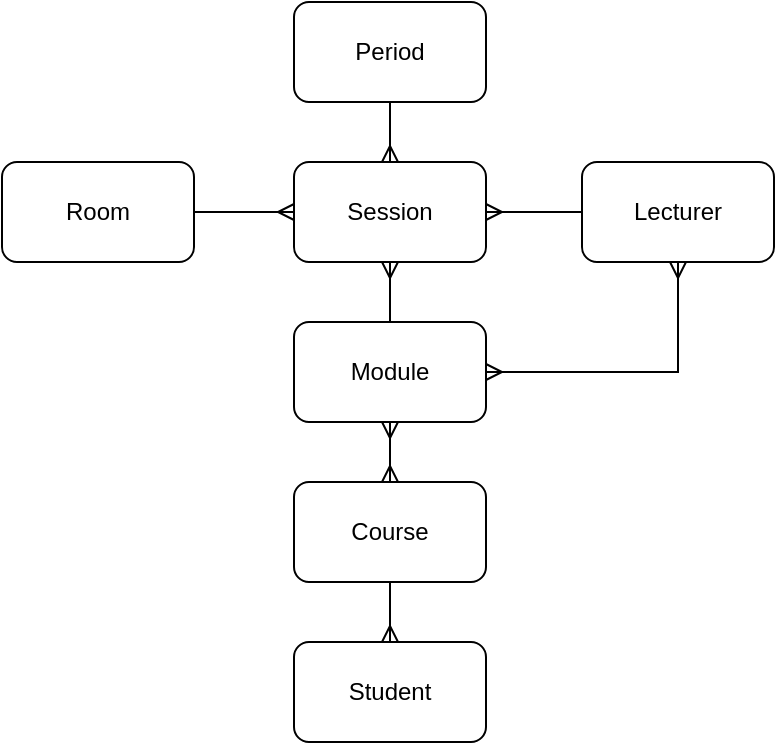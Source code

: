 <mxfile version="22.1.16" type="onedrive">
  <diagram name="Page-1" id="NK33_mHiomFom5qIksg2">
    <mxGraphModel grid="0" page="1" gridSize="10" guides="1" tooltips="1" connect="1" arrows="1" fold="1" pageScale="1" pageWidth="827" pageHeight="1169" math="0" shadow="0">
      <root>
        <mxCell id="0" />
        <mxCell id="1" parent="0" />
        <mxCell id="kzMXFzXHPR0RO4MqpUiD-1" value="Session" style="rounded=1;whiteSpace=wrap;html=1;" vertex="1" parent="1">
          <mxGeometry x="366" y="300" width="96" height="50" as="geometry" />
        </mxCell>
        <mxCell id="kzMXFzXHPR0RO4MqpUiD-7" style="edgeStyle=orthogonalEdgeStyle;rounded=0;orthogonalLoop=1;jettySize=auto;html=1;endArrow=ERmany;endFill=0;" edge="1" parent="1" source="kzMXFzXHPR0RO4MqpUiD-2" target="kzMXFzXHPR0RO4MqpUiD-1">
          <mxGeometry relative="1" as="geometry" />
        </mxCell>
        <mxCell id="kzMXFzXHPR0RO4MqpUiD-2" value="Period" style="rounded=1;whiteSpace=wrap;html=1;" vertex="1" parent="1">
          <mxGeometry x="366" y="220" width="96" height="50" as="geometry" />
        </mxCell>
        <mxCell id="kzMXFzXHPR0RO4MqpUiD-5" style="edgeStyle=orthogonalEdgeStyle;rounded=0;orthogonalLoop=1;jettySize=auto;html=1;endArrow=ERmany;endFill=0;" edge="1" parent="1" source="kzMXFzXHPR0RO4MqpUiD-3" target="kzMXFzXHPR0RO4MqpUiD-1">
          <mxGeometry relative="1" as="geometry" />
        </mxCell>
        <mxCell id="kzMXFzXHPR0RO4MqpUiD-3" value="Room" style="rounded=1;whiteSpace=wrap;html=1;" vertex="1" parent="1">
          <mxGeometry x="220" y="300" width="96" height="50" as="geometry" />
        </mxCell>
        <mxCell id="kzMXFzXHPR0RO4MqpUiD-6" style="edgeStyle=orthogonalEdgeStyle;rounded=0;orthogonalLoop=1;jettySize=auto;html=1;entryX=1;entryY=0.5;entryDx=0;entryDy=0;endArrow=ERmany;endFill=0;" edge="1" parent="1" source="kzMXFzXHPR0RO4MqpUiD-4" target="kzMXFzXHPR0RO4MqpUiD-1">
          <mxGeometry relative="1" as="geometry" />
        </mxCell>
        <mxCell id="kzMXFzXHPR0RO4MqpUiD-15" style="edgeStyle=orthogonalEdgeStyle;rounded=0;orthogonalLoop=1;jettySize=auto;html=1;entryX=1;entryY=0.5;entryDx=0;entryDy=0;endArrow=ERmany;endFill=0;startArrow=ERmany;startFill=0;" edge="1" parent="1" source="kzMXFzXHPR0RO4MqpUiD-4" target="kzMXFzXHPR0RO4MqpUiD-8">
          <mxGeometry relative="1" as="geometry">
            <Array as="points">
              <mxPoint x="558" y="405" />
            </Array>
          </mxGeometry>
        </mxCell>
        <mxCell id="kzMXFzXHPR0RO4MqpUiD-4" value="Lecturer" style="rounded=1;whiteSpace=wrap;html=1;" vertex="1" parent="1">
          <mxGeometry x="510" y="300" width="96" height="50" as="geometry" />
        </mxCell>
        <mxCell id="kzMXFzXHPR0RO4MqpUiD-9" style="edgeStyle=orthogonalEdgeStyle;rounded=0;orthogonalLoop=1;jettySize=auto;html=1;entryX=0.5;entryY=1;entryDx=0;entryDy=0;endArrow=ERmany;endFill=0;" edge="1" parent="1" source="kzMXFzXHPR0RO4MqpUiD-8" target="kzMXFzXHPR0RO4MqpUiD-1">
          <mxGeometry relative="1" as="geometry" />
        </mxCell>
        <mxCell id="kzMXFzXHPR0RO4MqpUiD-8" value="Module" style="rounded=1;whiteSpace=wrap;html=1;" vertex="1" parent="1">
          <mxGeometry x="366" y="380" width="96" height="50" as="geometry" />
        </mxCell>
        <mxCell id="kzMXFzXHPR0RO4MqpUiD-12" style="edgeStyle=orthogonalEdgeStyle;rounded=0;orthogonalLoop=1;jettySize=auto;html=1;entryX=0.5;entryY=1;entryDx=0;entryDy=0;endArrow=ERmany;endFill=0;startArrow=ERmany;startFill=0;" edge="1" parent="1" source="kzMXFzXHPR0RO4MqpUiD-11" target="kzMXFzXHPR0RO4MqpUiD-8">
          <mxGeometry relative="1" as="geometry" />
        </mxCell>
        <mxCell id="kzMXFzXHPR0RO4MqpUiD-11" value="Course" style="rounded=1;whiteSpace=wrap;html=1;" vertex="1" parent="1">
          <mxGeometry x="366" y="460" width="96" height="50" as="geometry" />
        </mxCell>
        <mxCell id="kzMXFzXHPR0RO4MqpUiD-14" style="edgeStyle=orthogonalEdgeStyle;rounded=0;orthogonalLoop=1;jettySize=auto;html=1;entryX=0.5;entryY=1;entryDx=0;entryDy=0;endArrow=none;endFill=0;startArrow=ERmany;startFill=0;" edge="1" parent="1" source="kzMXFzXHPR0RO4MqpUiD-13" target="kzMXFzXHPR0RO4MqpUiD-11">
          <mxGeometry relative="1" as="geometry" />
        </mxCell>
        <mxCell id="kzMXFzXHPR0RO4MqpUiD-13" value="Student" style="rounded=1;whiteSpace=wrap;html=1;" vertex="1" parent="1">
          <mxGeometry x="366" y="540" width="96" height="50" as="geometry" />
        </mxCell>
      </root>
    </mxGraphModel>
  </diagram>
</mxfile>
